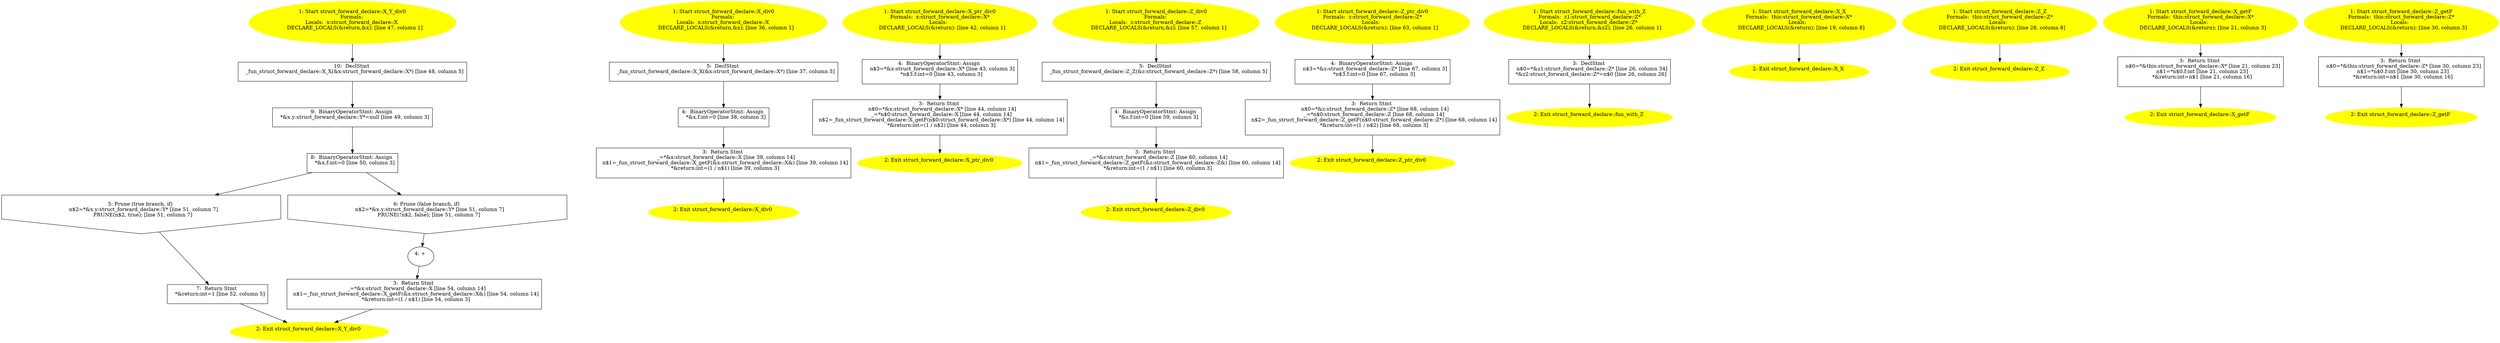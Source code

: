 /* @generated */
digraph cfg {
"X_Y_div0#struct_forward_declare#18042232259689408087.5a34dbeba09cf8550874dbfc508af917_1" [label="1: Start struct_forward_declare::X_Y_div0\nFormals: \nLocals:  x:struct_forward_declare::X \n   DECLARE_LOCALS(&return,&x); [line 47, column 1]\n " color=yellow style=filled]
	

	 "X_Y_div0#struct_forward_declare#18042232259689408087.5a34dbeba09cf8550874dbfc508af917_1" -> "X_Y_div0#struct_forward_declare#18042232259689408087.5a34dbeba09cf8550874dbfc508af917_10" ;
"X_Y_div0#struct_forward_declare#18042232259689408087.5a34dbeba09cf8550874dbfc508af917_2" [label="2: Exit struct_forward_declare::X_Y_div0 \n  " color=yellow style=filled]
	

"X_Y_div0#struct_forward_declare#18042232259689408087.5a34dbeba09cf8550874dbfc508af917_3" [label="3:  Return Stmt \n   _=*&x:struct_forward_declare::X [line 54, column 14]\n  n$1=_fun_struct_forward_declare::X_getF(&x:struct_forward_declare::X&) [line 54, column 14]\n  *&return:int=(1 / n$1) [line 54, column 3]\n " shape="box"]
	

	 "X_Y_div0#struct_forward_declare#18042232259689408087.5a34dbeba09cf8550874dbfc508af917_3" -> "X_Y_div0#struct_forward_declare#18042232259689408087.5a34dbeba09cf8550874dbfc508af917_2" ;
"X_Y_div0#struct_forward_declare#18042232259689408087.5a34dbeba09cf8550874dbfc508af917_4" [label="4: + \n  " ]
	

	 "X_Y_div0#struct_forward_declare#18042232259689408087.5a34dbeba09cf8550874dbfc508af917_4" -> "X_Y_div0#struct_forward_declare#18042232259689408087.5a34dbeba09cf8550874dbfc508af917_3" ;
"X_Y_div0#struct_forward_declare#18042232259689408087.5a34dbeba09cf8550874dbfc508af917_5" [label="5: Prune (true branch, if) \n   n$2=*&x.y:struct_forward_declare::Y* [line 51, column 7]\n  PRUNE(n$2, true); [line 51, column 7]\n " shape="invhouse"]
	

	 "X_Y_div0#struct_forward_declare#18042232259689408087.5a34dbeba09cf8550874dbfc508af917_5" -> "X_Y_div0#struct_forward_declare#18042232259689408087.5a34dbeba09cf8550874dbfc508af917_7" ;
"X_Y_div0#struct_forward_declare#18042232259689408087.5a34dbeba09cf8550874dbfc508af917_6" [label="6: Prune (false branch, if) \n   n$2=*&x.y:struct_forward_declare::Y* [line 51, column 7]\n  PRUNE(!n$2, false); [line 51, column 7]\n " shape="invhouse"]
	

	 "X_Y_div0#struct_forward_declare#18042232259689408087.5a34dbeba09cf8550874dbfc508af917_6" -> "X_Y_div0#struct_forward_declare#18042232259689408087.5a34dbeba09cf8550874dbfc508af917_4" ;
"X_Y_div0#struct_forward_declare#18042232259689408087.5a34dbeba09cf8550874dbfc508af917_7" [label="7:  Return Stmt \n   *&return:int=1 [line 52, column 5]\n " shape="box"]
	

	 "X_Y_div0#struct_forward_declare#18042232259689408087.5a34dbeba09cf8550874dbfc508af917_7" -> "X_Y_div0#struct_forward_declare#18042232259689408087.5a34dbeba09cf8550874dbfc508af917_2" ;
"X_Y_div0#struct_forward_declare#18042232259689408087.5a34dbeba09cf8550874dbfc508af917_8" [label="8:  BinaryOperatorStmt: Assign \n   *&x.f:int=0 [line 50, column 3]\n " shape="box"]
	

	 "X_Y_div0#struct_forward_declare#18042232259689408087.5a34dbeba09cf8550874dbfc508af917_8" -> "X_Y_div0#struct_forward_declare#18042232259689408087.5a34dbeba09cf8550874dbfc508af917_5" ;
	 "X_Y_div0#struct_forward_declare#18042232259689408087.5a34dbeba09cf8550874dbfc508af917_8" -> "X_Y_div0#struct_forward_declare#18042232259689408087.5a34dbeba09cf8550874dbfc508af917_6" ;
"X_Y_div0#struct_forward_declare#18042232259689408087.5a34dbeba09cf8550874dbfc508af917_9" [label="9:  BinaryOperatorStmt: Assign \n   *&x.y:struct_forward_declare::Y*=null [line 49, column 3]\n " shape="box"]
	

	 "X_Y_div0#struct_forward_declare#18042232259689408087.5a34dbeba09cf8550874dbfc508af917_9" -> "X_Y_div0#struct_forward_declare#18042232259689408087.5a34dbeba09cf8550874dbfc508af917_8" ;
"X_Y_div0#struct_forward_declare#18042232259689408087.5a34dbeba09cf8550874dbfc508af917_10" [label="10:  DeclStmt \n   _fun_struct_forward_declare::X_X(&x:struct_forward_declare::X*) [line 48, column 5]\n " shape="box"]
	

	 "X_Y_div0#struct_forward_declare#18042232259689408087.5a34dbeba09cf8550874dbfc508af917_10" -> "X_Y_div0#struct_forward_declare#18042232259689408087.5a34dbeba09cf8550874dbfc508af917_9" ;
"X_div0#struct_forward_declare#14943490796844086809.e860fd7462df24ba7720802867a02ac2_1" [label="1: Start struct_forward_declare::X_div0\nFormals: \nLocals:  x:struct_forward_declare::X \n   DECLARE_LOCALS(&return,&x); [line 36, column 1]\n " color=yellow style=filled]
	

	 "X_div0#struct_forward_declare#14943490796844086809.e860fd7462df24ba7720802867a02ac2_1" -> "X_div0#struct_forward_declare#14943490796844086809.e860fd7462df24ba7720802867a02ac2_5" ;
"X_div0#struct_forward_declare#14943490796844086809.e860fd7462df24ba7720802867a02ac2_2" [label="2: Exit struct_forward_declare::X_div0 \n  " color=yellow style=filled]
	

"X_div0#struct_forward_declare#14943490796844086809.e860fd7462df24ba7720802867a02ac2_3" [label="3:  Return Stmt \n   _=*&x:struct_forward_declare::X [line 39, column 14]\n  n$1=_fun_struct_forward_declare::X_getF(&x:struct_forward_declare::X&) [line 39, column 14]\n  *&return:int=(1 / n$1) [line 39, column 3]\n " shape="box"]
	

	 "X_div0#struct_forward_declare#14943490796844086809.e860fd7462df24ba7720802867a02ac2_3" -> "X_div0#struct_forward_declare#14943490796844086809.e860fd7462df24ba7720802867a02ac2_2" ;
"X_div0#struct_forward_declare#14943490796844086809.e860fd7462df24ba7720802867a02ac2_4" [label="4:  BinaryOperatorStmt: Assign \n   *&x.f:int=0 [line 38, column 3]\n " shape="box"]
	

	 "X_div0#struct_forward_declare#14943490796844086809.e860fd7462df24ba7720802867a02ac2_4" -> "X_div0#struct_forward_declare#14943490796844086809.e860fd7462df24ba7720802867a02ac2_3" ;
"X_div0#struct_forward_declare#14943490796844086809.e860fd7462df24ba7720802867a02ac2_5" [label="5:  DeclStmt \n   _fun_struct_forward_declare::X_X(&x:struct_forward_declare::X*) [line 37, column 5]\n " shape="box"]
	

	 "X_div0#struct_forward_declare#14943490796844086809.e860fd7462df24ba7720802867a02ac2_5" -> "X_div0#struct_forward_declare#14943490796844086809.e860fd7462df24ba7720802867a02ac2_4" ;
"X_ptr_div0#struct_forward_declare#16748991602723853091.556e298a3b72ac8fb2b17fe94b42ea70_1" [label="1: Start struct_forward_declare::X_ptr_div0\nFormals:  x:struct_forward_declare::X*\nLocals:  \n   DECLARE_LOCALS(&return); [line 42, column 1]\n " color=yellow style=filled]
	

	 "X_ptr_div0#struct_forward_declare#16748991602723853091.556e298a3b72ac8fb2b17fe94b42ea70_1" -> "X_ptr_div0#struct_forward_declare#16748991602723853091.556e298a3b72ac8fb2b17fe94b42ea70_4" ;
"X_ptr_div0#struct_forward_declare#16748991602723853091.556e298a3b72ac8fb2b17fe94b42ea70_2" [label="2: Exit struct_forward_declare::X_ptr_div0 \n  " color=yellow style=filled]
	

"X_ptr_div0#struct_forward_declare#16748991602723853091.556e298a3b72ac8fb2b17fe94b42ea70_3" [label="3:  Return Stmt \n   n$0=*&x:struct_forward_declare::X* [line 44, column 14]\n  _=*n$0:struct_forward_declare::X [line 44, column 14]\n  n$2=_fun_struct_forward_declare::X_getF(n$0:struct_forward_declare::X*) [line 44, column 14]\n  *&return:int=(1 / n$2) [line 44, column 3]\n " shape="box"]
	

	 "X_ptr_div0#struct_forward_declare#16748991602723853091.556e298a3b72ac8fb2b17fe94b42ea70_3" -> "X_ptr_div0#struct_forward_declare#16748991602723853091.556e298a3b72ac8fb2b17fe94b42ea70_2" ;
"X_ptr_div0#struct_forward_declare#16748991602723853091.556e298a3b72ac8fb2b17fe94b42ea70_4" [label="4:  BinaryOperatorStmt: Assign \n   n$3=*&x:struct_forward_declare::X* [line 43, column 3]\n  *n$3.f:int=0 [line 43, column 3]\n " shape="box"]
	

	 "X_ptr_div0#struct_forward_declare#16748991602723853091.556e298a3b72ac8fb2b17fe94b42ea70_4" -> "X_ptr_div0#struct_forward_declare#16748991602723853091.556e298a3b72ac8fb2b17fe94b42ea70_3" ;
"Z_div0#struct_forward_declare#1627203008264837059.744970cb2a0863ceafbc26504cb09faf_1" [label="1: Start struct_forward_declare::Z_div0\nFormals: \nLocals:  z:struct_forward_declare::Z \n   DECLARE_LOCALS(&return,&z); [line 57, column 1]\n " color=yellow style=filled]
	

	 "Z_div0#struct_forward_declare#1627203008264837059.744970cb2a0863ceafbc26504cb09faf_1" -> "Z_div0#struct_forward_declare#1627203008264837059.744970cb2a0863ceafbc26504cb09faf_5" ;
"Z_div0#struct_forward_declare#1627203008264837059.744970cb2a0863ceafbc26504cb09faf_2" [label="2: Exit struct_forward_declare::Z_div0 \n  " color=yellow style=filled]
	

"Z_div0#struct_forward_declare#1627203008264837059.744970cb2a0863ceafbc26504cb09faf_3" [label="3:  Return Stmt \n   _=*&z:struct_forward_declare::Z [line 60, column 14]\n  n$1=_fun_struct_forward_declare::Z_getF(&z:struct_forward_declare::Z&) [line 60, column 14]\n  *&return:int=(1 / n$1) [line 60, column 3]\n " shape="box"]
	

	 "Z_div0#struct_forward_declare#1627203008264837059.744970cb2a0863ceafbc26504cb09faf_3" -> "Z_div0#struct_forward_declare#1627203008264837059.744970cb2a0863ceafbc26504cb09faf_2" ;
"Z_div0#struct_forward_declare#1627203008264837059.744970cb2a0863ceafbc26504cb09faf_4" [label="4:  BinaryOperatorStmt: Assign \n   *&z.f:int=0 [line 59, column 3]\n " shape="box"]
	

	 "Z_div0#struct_forward_declare#1627203008264837059.744970cb2a0863ceafbc26504cb09faf_4" -> "Z_div0#struct_forward_declare#1627203008264837059.744970cb2a0863ceafbc26504cb09faf_3" ;
"Z_div0#struct_forward_declare#1627203008264837059.744970cb2a0863ceafbc26504cb09faf_5" [label="5:  DeclStmt \n   _fun_struct_forward_declare::Z_Z(&z:struct_forward_declare::Z*) [line 58, column 5]\n " shape="box"]
	

	 "Z_div0#struct_forward_declare#1627203008264837059.744970cb2a0863ceafbc26504cb09faf_5" -> "Z_div0#struct_forward_declare#1627203008264837059.744970cb2a0863ceafbc26504cb09faf_4" ;
"Z_ptr_div0#struct_forward_declare#18058661690516691263.44cb0d131c1ef6157feb3014da966171_1" [label="1: Start struct_forward_declare::Z_ptr_div0\nFormals:  z:struct_forward_declare::Z*\nLocals:  \n   DECLARE_LOCALS(&return); [line 63, column 1]\n " color=yellow style=filled]
	

	 "Z_ptr_div0#struct_forward_declare#18058661690516691263.44cb0d131c1ef6157feb3014da966171_1" -> "Z_ptr_div0#struct_forward_declare#18058661690516691263.44cb0d131c1ef6157feb3014da966171_4" ;
"Z_ptr_div0#struct_forward_declare#18058661690516691263.44cb0d131c1ef6157feb3014da966171_2" [label="2: Exit struct_forward_declare::Z_ptr_div0 \n  " color=yellow style=filled]
	

"Z_ptr_div0#struct_forward_declare#18058661690516691263.44cb0d131c1ef6157feb3014da966171_3" [label="3:  Return Stmt \n   n$0=*&z:struct_forward_declare::Z* [line 68, column 14]\n  _=*n$0:struct_forward_declare::Z [line 68, column 14]\n  n$2=_fun_struct_forward_declare::Z_getF(n$0:struct_forward_declare::Z*) [line 68, column 14]\n  *&return:int=(1 / n$2) [line 68, column 3]\n " shape="box"]
	

	 "Z_ptr_div0#struct_forward_declare#18058661690516691263.44cb0d131c1ef6157feb3014da966171_3" -> "Z_ptr_div0#struct_forward_declare#18058661690516691263.44cb0d131c1ef6157feb3014da966171_2" ;
"Z_ptr_div0#struct_forward_declare#18058661690516691263.44cb0d131c1ef6157feb3014da966171_4" [label="4:  BinaryOperatorStmt: Assign \n   n$3=*&z:struct_forward_declare::Z* [line 67, column 3]\n  *n$3.f:int=0 [line 67, column 3]\n " shape="box"]
	

	 "Z_ptr_div0#struct_forward_declare#18058661690516691263.44cb0d131c1ef6157feb3014da966171_4" -> "Z_ptr_div0#struct_forward_declare#18058661690516691263.44cb0d131c1ef6157feb3014da966171_3" ;
"fun_with_Z#struct_forward_declare#10740368644462176169.5b35208973ee3067771f8ce79f1cde31_1" [label="1: Start struct_forward_declare::fun_with_Z\nFormals:  z1:struct_forward_declare::Z*\nLocals:  z2:struct_forward_declare::Z* \n   DECLARE_LOCALS(&return,&z2); [line 26, column 1]\n " color=yellow style=filled]
	

	 "fun_with_Z#struct_forward_declare#10740368644462176169.5b35208973ee3067771f8ce79f1cde31_1" -> "fun_with_Z#struct_forward_declare#10740368644462176169.5b35208973ee3067771f8ce79f1cde31_3" ;
"fun_with_Z#struct_forward_declare#10740368644462176169.5b35208973ee3067771f8ce79f1cde31_2" [label="2: Exit struct_forward_declare::fun_with_Z \n  " color=yellow style=filled]
	

"fun_with_Z#struct_forward_declare#10740368644462176169.5b35208973ee3067771f8ce79f1cde31_3" [label="3:  DeclStmt \n   n$0=*&z1:struct_forward_declare::Z* [line 26, column 34]\n  *&z2:struct_forward_declare::Z*=n$0 [line 26, column 26]\n " shape="box"]
	

	 "fun_with_Z#struct_forward_declare#10740368644462176169.5b35208973ee3067771f8ce79f1cde31_3" -> "fun_with_Z#struct_forward_declare#10740368644462176169.5b35208973ee3067771f8ce79f1cde31_2" ;
"X#X#struct_forward_declare#{12172734746422509138}.f95806aaac40e962cb02caab9f49a493_1" [label="1: Start struct_forward_declare::X_X\nFormals:  this:struct_forward_declare::X*\nLocals:  \n   DECLARE_LOCALS(&return); [line 19, column 8]\n " color=yellow style=filled]
	

	 "X#X#struct_forward_declare#{12172734746422509138}.f95806aaac40e962cb02caab9f49a493_1" -> "X#X#struct_forward_declare#{12172734746422509138}.f95806aaac40e962cb02caab9f49a493_2" ;
"X#X#struct_forward_declare#{12172734746422509138}.f95806aaac40e962cb02caab9f49a493_2" [label="2: Exit struct_forward_declare::X_X \n  " color=yellow style=filled]
	

"Z#Z#struct_forward_declare#{16651271592300819332}.ef9c70a1786f586f582ba5bab79ecd77_1" [label="1: Start struct_forward_declare::Z_Z\nFormals:  this:struct_forward_declare::Z*\nLocals:  \n   DECLARE_LOCALS(&return); [line 28, column 8]\n " color=yellow style=filled]
	

	 "Z#Z#struct_forward_declare#{16651271592300819332}.ef9c70a1786f586f582ba5bab79ecd77_1" -> "Z#Z#struct_forward_declare#{16651271592300819332}.ef9c70a1786f586f582ba5bab79ecd77_2" ;
"Z#Z#struct_forward_declare#{16651271592300819332}.ef9c70a1786f586f582ba5bab79ecd77_2" [label="2: Exit struct_forward_declare::Z_Z \n  " color=yellow style=filled]
	

"getF#X#struct_forward_declare#(234869530037436282).15dd2207cd05d172845e5598032cd97a_1" [label="1: Start struct_forward_declare::X_getF\nFormals:  this:struct_forward_declare::X*\nLocals:  \n   DECLARE_LOCALS(&return); [line 21, column 3]\n " color=yellow style=filled]
	

	 "getF#X#struct_forward_declare#(234869530037436282).15dd2207cd05d172845e5598032cd97a_1" -> "getF#X#struct_forward_declare#(234869530037436282).15dd2207cd05d172845e5598032cd97a_3" ;
"getF#X#struct_forward_declare#(234869530037436282).15dd2207cd05d172845e5598032cd97a_2" [label="2: Exit struct_forward_declare::X_getF \n  " color=yellow style=filled]
	

"getF#X#struct_forward_declare#(234869530037436282).15dd2207cd05d172845e5598032cd97a_3" [label="3:  Return Stmt \n   n$0=*&this:struct_forward_declare::X* [line 21, column 23]\n  n$1=*n$0.f:int [line 21, column 23]\n  *&return:int=n$1 [line 21, column 16]\n " shape="box"]
	

	 "getF#X#struct_forward_declare#(234869530037436282).15dd2207cd05d172845e5598032cd97a_3" -> "getF#X#struct_forward_declare#(234869530037436282).15dd2207cd05d172845e5598032cd97a_2" ;
"getF#Z#struct_forward_declare#(5569044973946019300).d77d2dfdba7ae36577dff1573b1c79e7_1" [label="1: Start struct_forward_declare::Z_getF\nFormals:  this:struct_forward_declare::Z*\nLocals:  \n   DECLARE_LOCALS(&return); [line 30, column 3]\n " color=yellow style=filled]
	

	 "getF#Z#struct_forward_declare#(5569044973946019300).d77d2dfdba7ae36577dff1573b1c79e7_1" -> "getF#Z#struct_forward_declare#(5569044973946019300).d77d2dfdba7ae36577dff1573b1c79e7_3" ;
"getF#Z#struct_forward_declare#(5569044973946019300).d77d2dfdba7ae36577dff1573b1c79e7_2" [label="2: Exit struct_forward_declare::Z_getF \n  " color=yellow style=filled]
	

"getF#Z#struct_forward_declare#(5569044973946019300).d77d2dfdba7ae36577dff1573b1c79e7_3" [label="3:  Return Stmt \n   n$0=*&this:struct_forward_declare::Z* [line 30, column 23]\n  n$1=*n$0.f:int [line 30, column 23]\n  *&return:int=n$1 [line 30, column 16]\n " shape="box"]
	

	 "getF#Z#struct_forward_declare#(5569044973946019300).d77d2dfdba7ae36577dff1573b1c79e7_3" -> "getF#Z#struct_forward_declare#(5569044973946019300).d77d2dfdba7ae36577dff1573b1c79e7_2" ;
}
